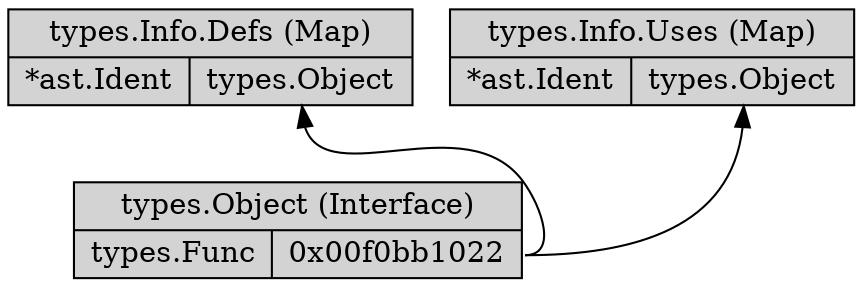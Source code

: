 digraph {
	node [style=filled, fillcolor=lightgrey];
	rankdir=BT;

	types_object [shape=record, label="{<f0>types.Object (Interface)|{<f1>types.Func|<f2>0x00f0bb1022}}"];

	defs [shape=record, label="{<f0>types.Info.Defs (Map)|{<f1> *ast.Ident|<f2> types.Object}}"];
	uses [shape=record, label="{<f0>types.Info.Uses (Map)|{<f1> *ast.Ident|<f2> types.Object}}"];

	types_object:f2:e -> defs:f2
	types_object:f2:e -> uses:f2
}
